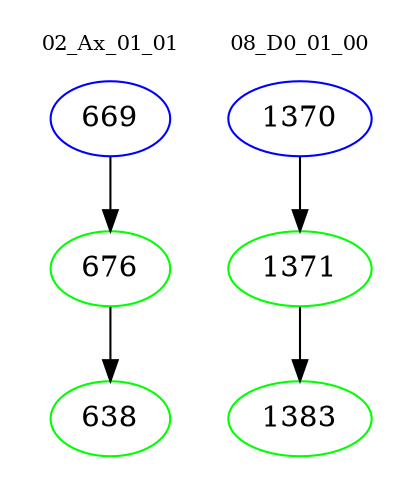 digraph{
subgraph cluster_0 {
color = white
label = "02_Ax_01_01";
fontsize=10;
T0_669 [label="669", color="blue"]
T0_669 -> T0_676 [color="black"]
T0_676 [label="676", color="green"]
T0_676 -> T0_638 [color="black"]
T0_638 [label="638", color="green"]
}
subgraph cluster_1 {
color = white
label = "08_D0_01_00";
fontsize=10;
T1_1370 [label="1370", color="blue"]
T1_1370 -> T1_1371 [color="black"]
T1_1371 [label="1371", color="green"]
T1_1371 -> T1_1383 [color="black"]
T1_1383 [label="1383", color="green"]
}
}
